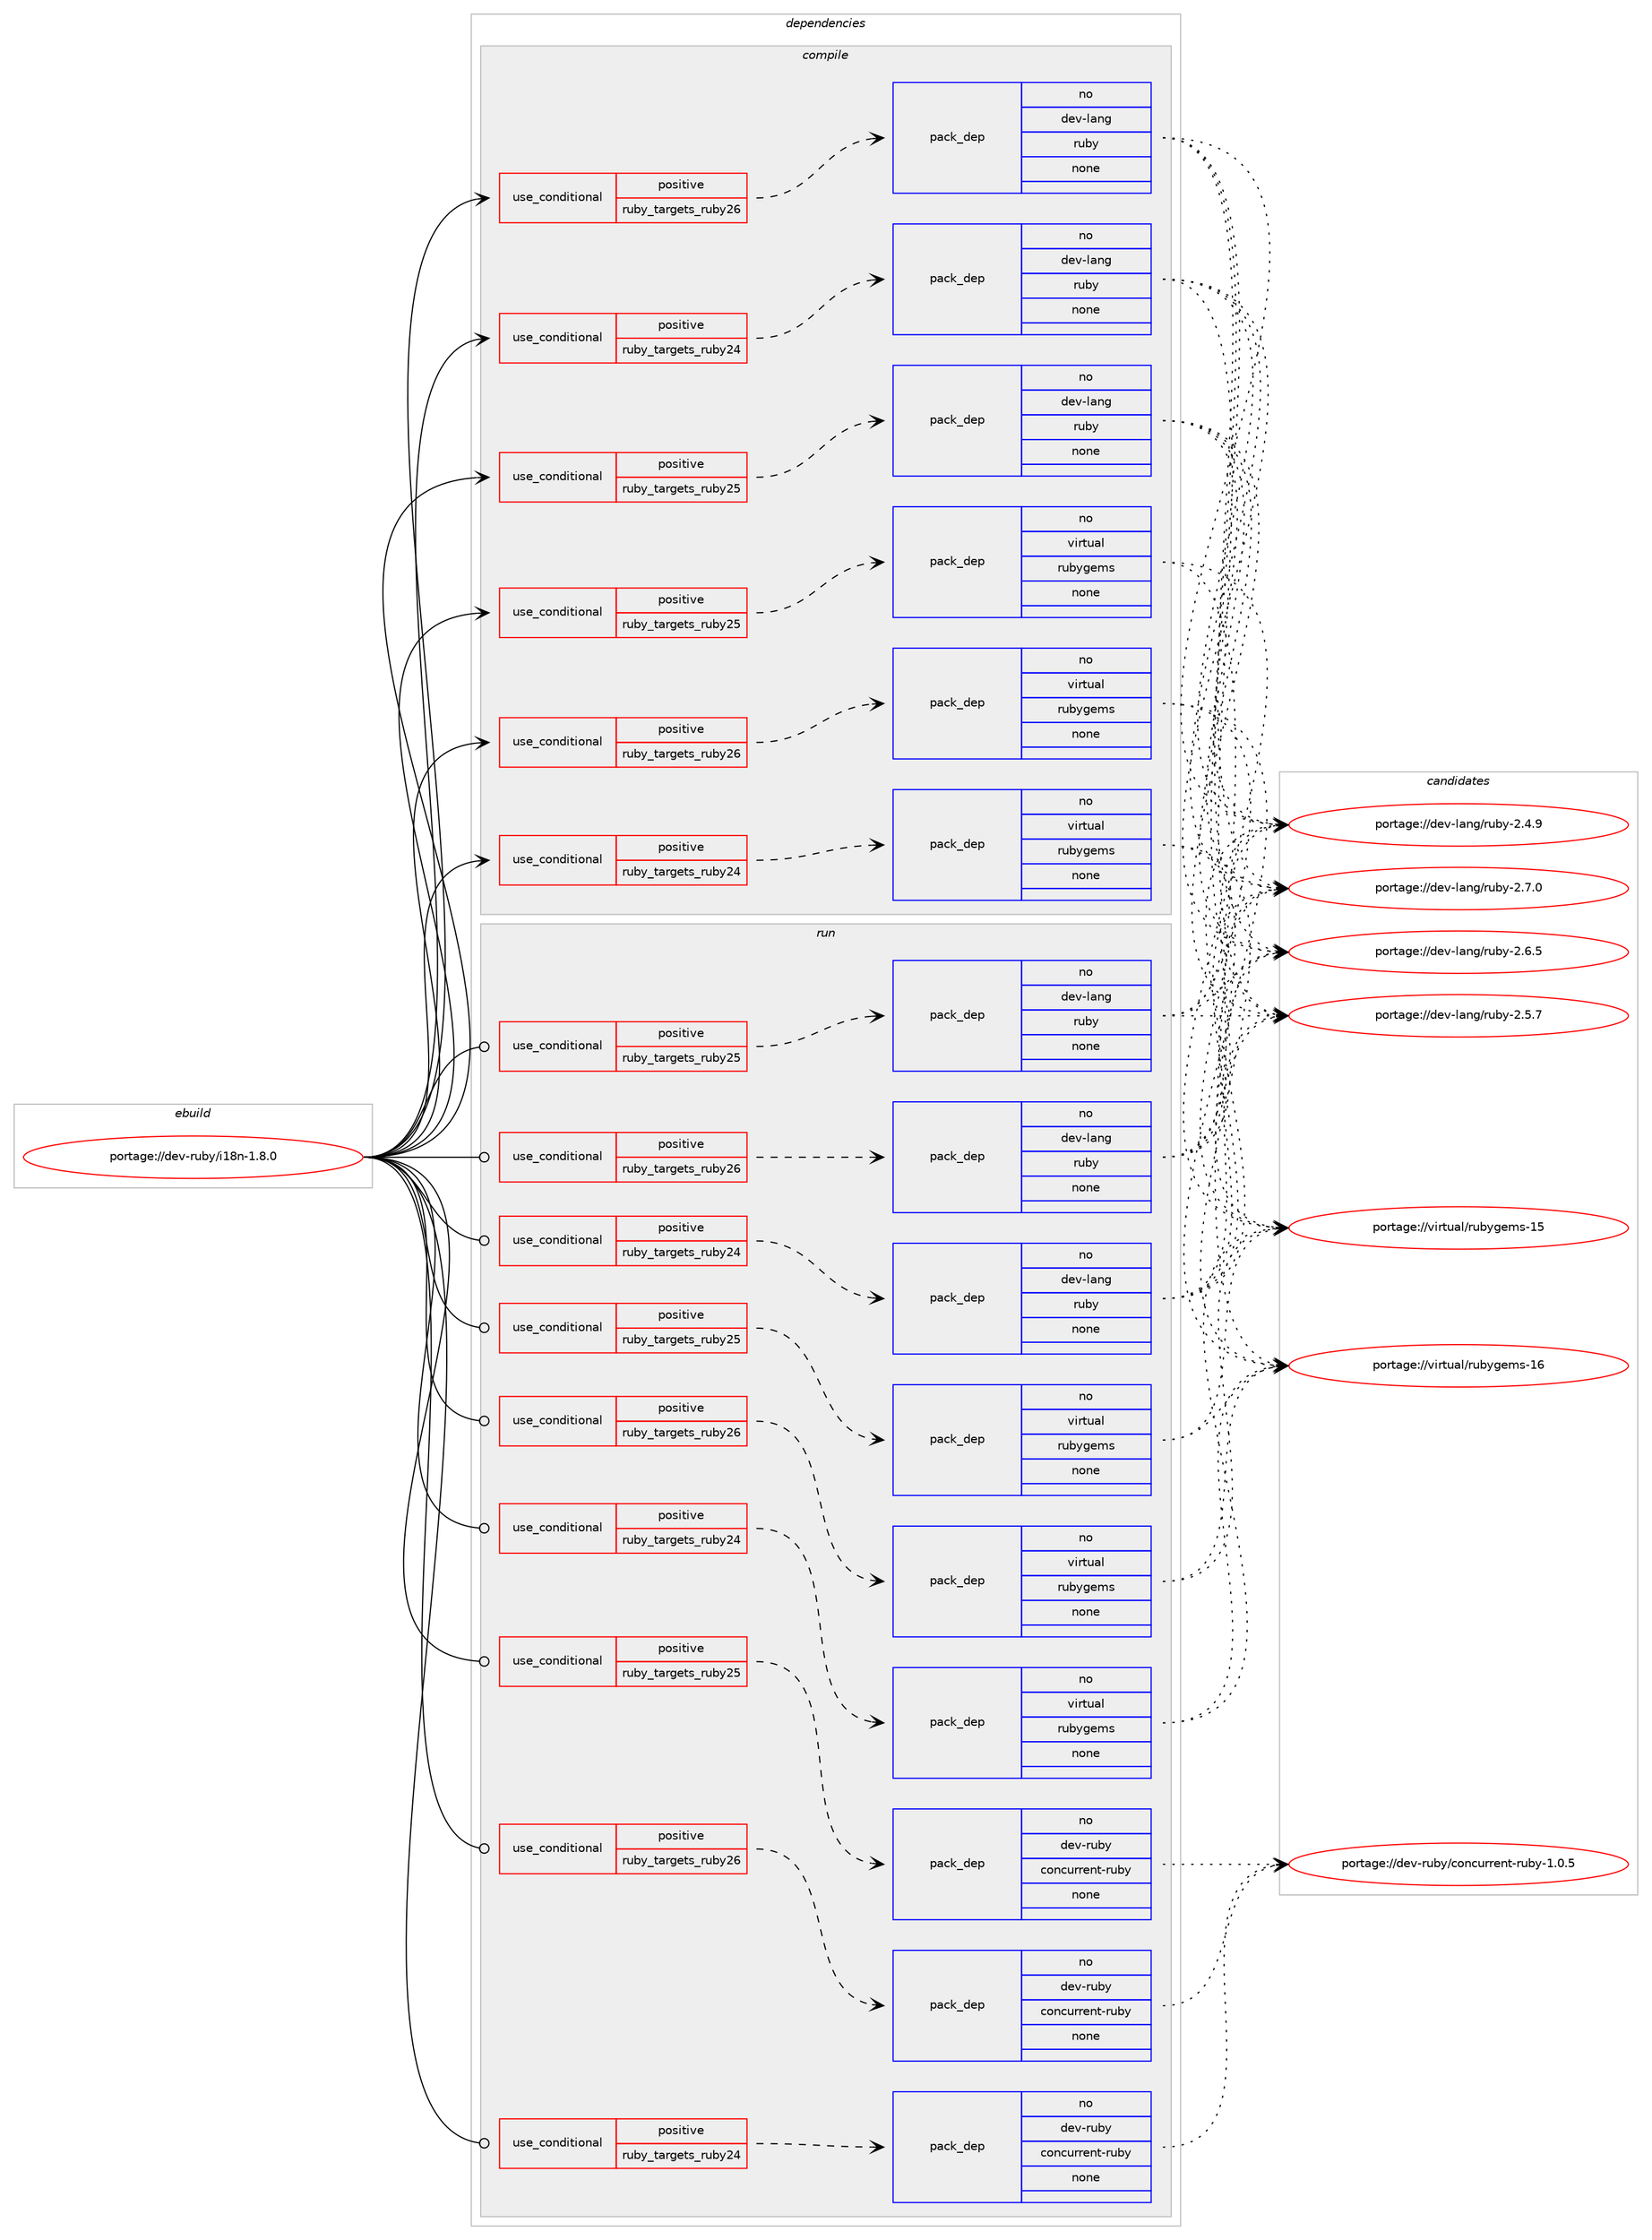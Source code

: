 digraph prolog {

# *************
# Graph options
# *************

newrank=true;
concentrate=true;
compound=true;
graph [rankdir=LR,fontname=Helvetica,fontsize=10,ranksep=1.5];#, ranksep=2.5, nodesep=0.2];
edge  [arrowhead=vee];
node  [fontname=Helvetica,fontsize=10];

# **********
# The ebuild
# **********

subgraph cluster_leftcol {
color=gray;
label=<<i>ebuild</i>>;
id [label="portage://dev-ruby/i18n-1.8.0", color=red, width=4, href="../dev-ruby/i18n-1.8.0.svg"];
}

# ****************
# The dependencies
# ****************

subgraph cluster_midcol {
color=gray;
label=<<i>dependencies</i>>;
subgraph cluster_compile {
fillcolor="#eeeeee";
style=filled;
label=<<i>compile</i>>;
subgraph cond84868 {
dependency351248 [label=<<TABLE BORDER="0" CELLBORDER="1" CELLSPACING="0" CELLPADDING="4"><TR><TD ROWSPAN="3" CELLPADDING="10">use_conditional</TD></TR><TR><TD>positive</TD></TR><TR><TD>ruby_targets_ruby24</TD></TR></TABLE>>, shape=none, color=red];
subgraph pack261573 {
dependency351249 [label=<<TABLE BORDER="0" CELLBORDER="1" CELLSPACING="0" CELLPADDING="4" WIDTH="220"><TR><TD ROWSPAN="6" CELLPADDING="30">pack_dep</TD></TR><TR><TD WIDTH="110">no</TD></TR><TR><TD>dev-lang</TD></TR><TR><TD>ruby</TD></TR><TR><TD>none</TD></TR><TR><TD></TD></TR></TABLE>>, shape=none, color=blue];
}
dependency351248:e -> dependency351249:w [weight=20,style="dashed",arrowhead="vee"];
}
id:e -> dependency351248:w [weight=20,style="solid",arrowhead="vee"];
subgraph cond84869 {
dependency351250 [label=<<TABLE BORDER="0" CELLBORDER="1" CELLSPACING="0" CELLPADDING="4"><TR><TD ROWSPAN="3" CELLPADDING="10">use_conditional</TD></TR><TR><TD>positive</TD></TR><TR><TD>ruby_targets_ruby24</TD></TR></TABLE>>, shape=none, color=red];
subgraph pack261574 {
dependency351251 [label=<<TABLE BORDER="0" CELLBORDER="1" CELLSPACING="0" CELLPADDING="4" WIDTH="220"><TR><TD ROWSPAN="6" CELLPADDING="30">pack_dep</TD></TR><TR><TD WIDTH="110">no</TD></TR><TR><TD>virtual</TD></TR><TR><TD>rubygems</TD></TR><TR><TD>none</TD></TR><TR><TD></TD></TR></TABLE>>, shape=none, color=blue];
}
dependency351250:e -> dependency351251:w [weight=20,style="dashed",arrowhead="vee"];
}
id:e -> dependency351250:w [weight=20,style="solid",arrowhead="vee"];
subgraph cond84870 {
dependency351252 [label=<<TABLE BORDER="0" CELLBORDER="1" CELLSPACING="0" CELLPADDING="4"><TR><TD ROWSPAN="3" CELLPADDING="10">use_conditional</TD></TR><TR><TD>positive</TD></TR><TR><TD>ruby_targets_ruby25</TD></TR></TABLE>>, shape=none, color=red];
subgraph pack261575 {
dependency351253 [label=<<TABLE BORDER="0" CELLBORDER="1" CELLSPACING="0" CELLPADDING="4" WIDTH="220"><TR><TD ROWSPAN="6" CELLPADDING="30">pack_dep</TD></TR><TR><TD WIDTH="110">no</TD></TR><TR><TD>dev-lang</TD></TR><TR><TD>ruby</TD></TR><TR><TD>none</TD></TR><TR><TD></TD></TR></TABLE>>, shape=none, color=blue];
}
dependency351252:e -> dependency351253:w [weight=20,style="dashed",arrowhead="vee"];
}
id:e -> dependency351252:w [weight=20,style="solid",arrowhead="vee"];
subgraph cond84871 {
dependency351254 [label=<<TABLE BORDER="0" CELLBORDER="1" CELLSPACING="0" CELLPADDING="4"><TR><TD ROWSPAN="3" CELLPADDING="10">use_conditional</TD></TR><TR><TD>positive</TD></TR><TR><TD>ruby_targets_ruby25</TD></TR></TABLE>>, shape=none, color=red];
subgraph pack261576 {
dependency351255 [label=<<TABLE BORDER="0" CELLBORDER="1" CELLSPACING="0" CELLPADDING="4" WIDTH="220"><TR><TD ROWSPAN="6" CELLPADDING="30">pack_dep</TD></TR><TR><TD WIDTH="110">no</TD></TR><TR><TD>virtual</TD></TR><TR><TD>rubygems</TD></TR><TR><TD>none</TD></TR><TR><TD></TD></TR></TABLE>>, shape=none, color=blue];
}
dependency351254:e -> dependency351255:w [weight=20,style="dashed",arrowhead="vee"];
}
id:e -> dependency351254:w [weight=20,style="solid",arrowhead="vee"];
subgraph cond84872 {
dependency351256 [label=<<TABLE BORDER="0" CELLBORDER="1" CELLSPACING="0" CELLPADDING="4"><TR><TD ROWSPAN="3" CELLPADDING="10">use_conditional</TD></TR><TR><TD>positive</TD></TR><TR><TD>ruby_targets_ruby26</TD></TR></TABLE>>, shape=none, color=red];
subgraph pack261577 {
dependency351257 [label=<<TABLE BORDER="0" CELLBORDER="1" CELLSPACING="0" CELLPADDING="4" WIDTH="220"><TR><TD ROWSPAN="6" CELLPADDING="30">pack_dep</TD></TR><TR><TD WIDTH="110">no</TD></TR><TR><TD>dev-lang</TD></TR><TR><TD>ruby</TD></TR><TR><TD>none</TD></TR><TR><TD></TD></TR></TABLE>>, shape=none, color=blue];
}
dependency351256:e -> dependency351257:w [weight=20,style="dashed",arrowhead="vee"];
}
id:e -> dependency351256:w [weight=20,style="solid",arrowhead="vee"];
subgraph cond84873 {
dependency351258 [label=<<TABLE BORDER="0" CELLBORDER="1" CELLSPACING="0" CELLPADDING="4"><TR><TD ROWSPAN="3" CELLPADDING="10">use_conditional</TD></TR><TR><TD>positive</TD></TR><TR><TD>ruby_targets_ruby26</TD></TR></TABLE>>, shape=none, color=red];
subgraph pack261578 {
dependency351259 [label=<<TABLE BORDER="0" CELLBORDER="1" CELLSPACING="0" CELLPADDING="4" WIDTH="220"><TR><TD ROWSPAN="6" CELLPADDING="30">pack_dep</TD></TR><TR><TD WIDTH="110">no</TD></TR><TR><TD>virtual</TD></TR><TR><TD>rubygems</TD></TR><TR><TD>none</TD></TR><TR><TD></TD></TR></TABLE>>, shape=none, color=blue];
}
dependency351258:e -> dependency351259:w [weight=20,style="dashed",arrowhead="vee"];
}
id:e -> dependency351258:w [weight=20,style="solid",arrowhead="vee"];
}
subgraph cluster_compileandrun {
fillcolor="#eeeeee";
style=filled;
label=<<i>compile and run</i>>;
}
subgraph cluster_run {
fillcolor="#eeeeee";
style=filled;
label=<<i>run</i>>;
subgraph cond84874 {
dependency351260 [label=<<TABLE BORDER="0" CELLBORDER="1" CELLSPACING="0" CELLPADDING="4"><TR><TD ROWSPAN="3" CELLPADDING="10">use_conditional</TD></TR><TR><TD>positive</TD></TR><TR><TD>ruby_targets_ruby24</TD></TR></TABLE>>, shape=none, color=red];
subgraph pack261579 {
dependency351261 [label=<<TABLE BORDER="0" CELLBORDER="1" CELLSPACING="0" CELLPADDING="4" WIDTH="220"><TR><TD ROWSPAN="6" CELLPADDING="30">pack_dep</TD></TR><TR><TD WIDTH="110">no</TD></TR><TR><TD>dev-lang</TD></TR><TR><TD>ruby</TD></TR><TR><TD>none</TD></TR><TR><TD></TD></TR></TABLE>>, shape=none, color=blue];
}
dependency351260:e -> dependency351261:w [weight=20,style="dashed",arrowhead="vee"];
}
id:e -> dependency351260:w [weight=20,style="solid",arrowhead="odot"];
subgraph cond84875 {
dependency351262 [label=<<TABLE BORDER="0" CELLBORDER="1" CELLSPACING="0" CELLPADDING="4"><TR><TD ROWSPAN="3" CELLPADDING="10">use_conditional</TD></TR><TR><TD>positive</TD></TR><TR><TD>ruby_targets_ruby24</TD></TR></TABLE>>, shape=none, color=red];
subgraph pack261580 {
dependency351263 [label=<<TABLE BORDER="0" CELLBORDER="1" CELLSPACING="0" CELLPADDING="4" WIDTH="220"><TR><TD ROWSPAN="6" CELLPADDING="30">pack_dep</TD></TR><TR><TD WIDTH="110">no</TD></TR><TR><TD>dev-ruby</TD></TR><TR><TD>concurrent-ruby</TD></TR><TR><TD>none</TD></TR><TR><TD></TD></TR></TABLE>>, shape=none, color=blue];
}
dependency351262:e -> dependency351263:w [weight=20,style="dashed",arrowhead="vee"];
}
id:e -> dependency351262:w [weight=20,style="solid",arrowhead="odot"];
subgraph cond84876 {
dependency351264 [label=<<TABLE BORDER="0" CELLBORDER="1" CELLSPACING="0" CELLPADDING="4"><TR><TD ROWSPAN="3" CELLPADDING="10">use_conditional</TD></TR><TR><TD>positive</TD></TR><TR><TD>ruby_targets_ruby24</TD></TR></TABLE>>, shape=none, color=red];
subgraph pack261581 {
dependency351265 [label=<<TABLE BORDER="0" CELLBORDER="1" CELLSPACING="0" CELLPADDING="4" WIDTH="220"><TR><TD ROWSPAN="6" CELLPADDING="30">pack_dep</TD></TR><TR><TD WIDTH="110">no</TD></TR><TR><TD>virtual</TD></TR><TR><TD>rubygems</TD></TR><TR><TD>none</TD></TR><TR><TD></TD></TR></TABLE>>, shape=none, color=blue];
}
dependency351264:e -> dependency351265:w [weight=20,style="dashed",arrowhead="vee"];
}
id:e -> dependency351264:w [weight=20,style="solid",arrowhead="odot"];
subgraph cond84877 {
dependency351266 [label=<<TABLE BORDER="0" CELLBORDER="1" CELLSPACING="0" CELLPADDING="4"><TR><TD ROWSPAN="3" CELLPADDING="10">use_conditional</TD></TR><TR><TD>positive</TD></TR><TR><TD>ruby_targets_ruby25</TD></TR></TABLE>>, shape=none, color=red];
subgraph pack261582 {
dependency351267 [label=<<TABLE BORDER="0" CELLBORDER="1" CELLSPACING="0" CELLPADDING="4" WIDTH="220"><TR><TD ROWSPAN="6" CELLPADDING="30">pack_dep</TD></TR><TR><TD WIDTH="110">no</TD></TR><TR><TD>dev-lang</TD></TR><TR><TD>ruby</TD></TR><TR><TD>none</TD></TR><TR><TD></TD></TR></TABLE>>, shape=none, color=blue];
}
dependency351266:e -> dependency351267:w [weight=20,style="dashed",arrowhead="vee"];
}
id:e -> dependency351266:w [weight=20,style="solid",arrowhead="odot"];
subgraph cond84878 {
dependency351268 [label=<<TABLE BORDER="0" CELLBORDER="1" CELLSPACING="0" CELLPADDING="4"><TR><TD ROWSPAN="3" CELLPADDING="10">use_conditional</TD></TR><TR><TD>positive</TD></TR><TR><TD>ruby_targets_ruby25</TD></TR></TABLE>>, shape=none, color=red];
subgraph pack261583 {
dependency351269 [label=<<TABLE BORDER="0" CELLBORDER="1" CELLSPACING="0" CELLPADDING="4" WIDTH="220"><TR><TD ROWSPAN="6" CELLPADDING="30">pack_dep</TD></TR><TR><TD WIDTH="110">no</TD></TR><TR><TD>dev-ruby</TD></TR><TR><TD>concurrent-ruby</TD></TR><TR><TD>none</TD></TR><TR><TD></TD></TR></TABLE>>, shape=none, color=blue];
}
dependency351268:e -> dependency351269:w [weight=20,style="dashed",arrowhead="vee"];
}
id:e -> dependency351268:w [weight=20,style="solid",arrowhead="odot"];
subgraph cond84879 {
dependency351270 [label=<<TABLE BORDER="0" CELLBORDER="1" CELLSPACING="0" CELLPADDING="4"><TR><TD ROWSPAN="3" CELLPADDING="10">use_conditional</TD></TR><TR><TD>positive</TD></TR><TR><TD>ruby_targets_ruby25</TD></TR></TABLE>>, shape=none, color=red];
subgraph pack261584 {
dependency351271 [label=<<TABLE BORDER="0" CELLBORDER="1" CELLSPACING="0" CELLPADDING="4" WIDTH="220"><TR><TD ROWSPAN="6" CELLPADDING="30">pack_dep</TD></TR><TR><TD WIDTH="110">no</TD></TR><TR><TD>virtual</TD></TR><TR><TD>rubygems</TD></TR><TR><TD>none</TD></TR><TR><TD></TD></TR></TABLE>>, shape=none, color=blue];
}
dependency351270:e -> dependency351271:w [weight=20,style="dashed",arrowhead="vee"];
}
id:e -> dependency351270:w [weight=20,style="solid",arrowhead="odot"];
subgraph cond84880 {
dependency351272 [label=<<TABLE BORDER="0" CELLBORDER="1" CELLSPACING="0" CELLPADDING="4"><TR><TD ROWSPAN="3" CELLPADDING="10">use_conditional</TD></TR><TR><TD>positive</TD></TR><TR><TD>ruby_targets_ruby26</TD></TR></TABLE>>, shape=none, color=red];
subgraph pack261585 {
dependency351273 [label=<<TABLE BORDER="0" CELLBORDER="1" CELLSPACING="0" CELLPADDING="4" WIDTH="220"><TR><TD ROWSPAN="6" CELLPADDING="30">pack_dep</TD></TR><TR><TD WIDTH="110">no</TD></TR><TR><TD>dev-lang</TD></TR><TR><TD>ruby</TD></TR><TR><TD>none</TD></TR><TR><TD></TD></TR></TABLE>>, shape=none, color=blue];
}
dependency351272:e -> dependency351273:w [weight=20,style="dashed",arrowhead="vee"];
}
id:e -> dependency351272:w [weight=20,style="solid",arrowhead="odot"];
subgraph cond84881 {
dependency351274 [label=<<TABLE BORDER="0" CELLBORDER="1" CELLSPACING="0" CELLPADDING="4"><TR><TD ROWSPAN="3" CELLPADDING="10">use_conditional</TD></TR><TR><TD>positive</TD></TR><TR><TD>ruby_targets_ruby26</TD></TR></TABLE>>, shape=none, color=red];
subgraph pack261586 {
dependency351275 [label=<<TABLE BORDER="0" CELLBORDER="1" CELLSPACING="0" CELLPADDING="4" WIDTH="220"><TR><TD ROWSPAN="6" CELLPADDING="30">pack_dep</TD></TR><TR><TD WIDTH="110">no</TD></TR><TR><TD>dev-ruby</TD></TR><TR><TD>concurrent-ruby</TD></TR><TR><TD>none</TD></TR><TR><TD></TD></TR></TABLE>>, shape=none, color=blue];
}
dependency351274:e -> dependency351275:w [weight=20,style="dashed",arrowhead="vee"];
}
id:e -> dependency351274:w [weight=20,style="solid",arrowhead="odot"];
subgraph cond84882 {
dependency351276 [label=<<TABLE BORDER="0" CELLBORDER="1" CELLSPACING="0" CELLPADDING="4"><TR><TD ROWSPAN="3" CELLPADDING="10">use_conditional</TD></TR><TR><TD>positive</TD></TR><TR><TD>ruby_targets_ruby26</TD></TR></TABLE>>, shape=none, color=red];
subgraph pack261587 {
dependency351277 [label=<<TABLE BORDER="0" CELLBORDER="1" CELLSPACING="0" CELLPADDING="4" WIDTH="220"><TR><TD ROWSPAN="6" CELLPADDING="30">pack_dep</TD></TR><TR><TD WIDTH="110">no</TD></TR><TR><TD>virtual</TD></TR><TR><TD>rubygems</TD></TR><TR><TD>none</TD></TR><TR><TD></TD></TR></TABLE>>, shape=none, color=blue];
}
dependency351276:e -> dependency351277:w [weight=20,style="dashed",arrowhead="vee"];
}
id:e -> dependency351276:w [weight=20,style="solid",arrowhead="odot"];
}
}

# **************
# The candidates
# **************

subgraph cluster_choices {
rank=same;
color=gray;
label=<<i>candidates</i>>;

subgraph choice261573 {
color=black;
nodesep=1;
choice10010111845108971101034711411798121455046554648 [label="portage://dev-lang/ruby-2.7.0", color=red, width=4,href="../dev-lang/ruby-2.7.0.svg"];
choice10010111845108971101034711411798121455046544653 [label="portage://dev-lang/ruby-2.6.5", color=red, width=4,href="../dev-lang/ruby-2.6.5.svg"];
choice10010111845108971101034711411798121455046534655 [label="portage://dev-lang/ruby-2.5.7", color=red, width=4,href="../dev-lang/ruby-2.5.7.svg"];
choice10010111845108971101034711411798121455046524657 [label="portage://dev-lang/ruby-2.4.9", color=red, width=4,href="../dev-lang/ruby-2.4.9.svg"];
dependency351249:e -> choice10010111845108971101034711411798121455046554648:w [style=dotted,weight="100"];
dependency351249:e -> choice10010111845108971101034711411798121455046544653:w [style=dotted,weight="100"];
dependency351249:e -> choice10010111845108971101034711411798121455046534655:w [style=dotted,weight="100"];
dependency351249:e -> choice10010111845108971101034711411798121455046524657:w [style=dotted,weight="100"];
}
subgraph choice261574 {
color=black;
nodesep=1;
choice118105114116117971084711411798121103101109115454954 [label="portage://virtual/rubygems-16", color=red, width=4,href="../virtual/rubygems-16.svg"];
choice118105114116117971084711411798121103101109115454953 [label="portage://virtual/rubygems-15", color=red, width=4,href="../virtual/rubygems-15.svg"];
dependency351251:e -> choice118105114116117971084711411798121103101109115454954:w [style=dotted,weight="100"];
dependency351251:e -> choice118105114116117971084711411798121103101109115454953:w [style=dotted,weight="100"];
}
subgraph choice261575 {
color=black;
nodesep=1;
choice10010111845108971101034711411798121455046554648 [label="portage://dev-lang/ruby-2.7.0", color=red, width=4,href="../dev-lang/ruby-2.7.0.svg"];
choice10010111845108971101034711411798121455046544653 [label="portage://dev-lang/ruby-2.6.5", color=red, width=4,href="../dev-lang/ruby-2.6.5.svg"];
choice10010111845108971101034711411798121455046534655 [label="portage://dev-lang/ruby-2.5.7", color=red, width=4,href="../dev-lang/ruby-2.5.7.svg"];
choice10010111845108971101034711411798121455046524657 [label="portage://dev-lang/ruby-2.4.9", color=red, width=4,href="../dev-lang/ruby-2.4.9.svg"];
dependency351253:e -> choice10010111845108971101034711411798121455046554648:w [style=dotted,weight="100"];
dependency351253:e -> choice10010111845108971101034711411798121455046544653:w [style=dotted,weight="100"];
dependency351253:e -> choice10010111845108971101034711411798121455046534655:w [style=dotted,weight="100"];
dependency351253:e -> choice10010111845108971101034711411798121455046524657:w [style=dotted,weight="100"];
}
subgraph choice261576 {
color=black;
nodesep=1;
choice118105114116117971084711411798121103101109115454954 [label="portage://virtual/rubygems-16", color=red, width=4,href="../virtual/rubygems-16.svg"];
choice118105114116117971084711411798121103101109115454953 [label="portage://virtual/rubygems-15", color=red, width=4,href="../virtual/rubygems-15.svg"];
dependency351255:e -> choice118105114116117971084711411798121103101109115454954:w [style=dotted,weight="100"];
dependency351255:e -> choice118105114116117971084711411798121103101109115454953:w [style=dotted,weight="100"];
}
subgraph choice261577 {
color=black;
nodesep=1;
choice10010111845108971101034711411798121455046554648 [label="portage://dev-lang/ruby-2.7.0", color=red, width=4,href="../dev-lang/ruby-2.7.0.svg"];
choice10010111845108971101034711411798121455046544653 [label="portage://dev-lang/ruby-2.6.5", color=red, width=4,href="../dev-lang/ruby-2.6.5.svg"];
choice10010111845108971101034711411798121455046534655 [label="portage://dev-lang/ruby-2.5.7", color=red, width=4,href="../dev-lang/ruby-2.5.7.svg"];
choice10010111845108971101034711411798121455046524657 [label="portage://dev-lang/ruby-2.4.9", color=red, width=4,href="../dev-lang/ruby-2.4.9.svg"];
dependency351257:e -> choice10010111845108971101034711411798121455046554648:w [style=dotted,weight="100"];
dependency351257:e -> choice10010111845108971101034711411798121455046544653:w [style=dotted,weight="100"];
dependency351257:e -> choice10010111845108971101034711411798121455046534655:w [style=dotted,weight="100"];
dependency351257:e -> choice10010111845108971101034711411798121455046524657:w [style=dotted,weight="100"];
}
subgraph choice261578 {
color=black;
nodesep=1;
choice118105114116117971084711411798121103101109115454954 [label="portage://virtual/rubygems-16", color=red, width=4,href="../virtual/rubygems-16.svg"];
choice118105114116117971084711411798121103101109115454953 [label="portage://virtual/rubygems-15", color=red, width=4,href="../virtual/rubygems-15.svg"];
dependency351259:e -> choice118105114116117971084711411798121103101109115454954:w [style=dotted,weight="100"];
dependency351259:e -> choice118105114116117971084711411798121103101109115454953:w [style=dotted,weight="100"];
}
subgraph choice261579 {
color=black;
nodesep=1;
choice10010111845108971101034711411798121455046554648 [label="portage://dev-lang/ruby-2.7.0", color=red, width=4,href="../dev-lang/ruby-2.7.0.svg"];
choice10010111845108971101034711411798121455046544653 [label="portage://dev-lang/ruby-2.6.5", color=red, width=4,href="../dev-lang/ruby-2.6.5.svg"];
choice10010111845108971101034711411798121455046534655 [label="portage://dev-lang/ruby-2.5.7", color=red, width=4,href="../dev-lang/ruby-2.5.7.svg"];
choice10010111845108971101034711411798121455046524657 [label="portage://dev-lang/ruby-2.4.9", color=red, width=4,href="../dev-lang/ruby-2.4.9.svg"];
dependency351261:e -> choice10010111845108971101034711411798121455046554648:w [style=dotted,weight="100"];
dependency351261:e -> choice10010111845108971101034711411798121455046544653:w [style=dotted,weight="100"];
dependency351261:e -> choice10010111845108971101034711411798121455046534655:w [style=dotted,weight="100"];
dependency351261:e -> choice10010111845108971101034711411798121455046524657:w [style=dotted,weight="100"];
}
subgraph choice261580 {
color=black;
nodesep=1;
choice10010111845114117981214799111110991171141141011101164511411798121454946484653 [label="portage://dev-ruby/concurrent-ruby-1.0.5", color=red, width=4,href="../dev-ruby/concurrent-ruby-1.0.5.svg"];
dependency351263:e -> choice10010111845114117981214799111110991171141141011101164511411798121454946484653:w [style=dotted,weight="100"];
}
subgraph choice261581 {
color=black;
nodesep=1;
choice118105114116117971084711411798121103101109115454954 [label="portage://virtual/rubygems-16", color=red, width=4,href="../virtual/rubygems-16.svg"];
choice118105114116117971084711411798121103101109115454953 [label="portage://virtual/rubygems-15", color=red, width=4,href="../virtual/rubygems-15.svg"];
dependency351265:e -> choice118105114116117971084711411798121103101109115454954:w [style=dotted,weight="100"];
dependency351265:e -> choice118105114116117971084711411798121103101109115454953:w [style=dotted,weight="100"];
}
subgraph choice261582 {
color=black;
nodesep=1;
choice10010111845108971101034711411798121455046554648 [label="portage://dev-lang/ruby-2.7.0", color=red, width=4,href="../dev-lang/ruby-2.7.0.svg"];
choice10010111845108971101034711411798121455046544653 [label="portage://dev-lang/ruby-2.6.5", color=red, width=4,href="../dev-lang/ruby-2.6.5.svg"];
choice10010111845108971101034711411798121455046534655 [label="portage://dev-lang/ruby-2.5.7", color=red, width=4,href="../dev-lang/ruby-2.5.7.svg"];
choice10010111845108971101034711411798121455046524657 [label="portage://dev-lang/ruby-2.4.9", color=red, width=4,href="../dev-lang/ruby-2.4.9.svg"];
dependency351267:e -> choice10010111845108971101034711411798121455046554648:w [style=dotted,weight="100"];
dependency351267:e -> choice10010111845108971101034711411798121455046544653:w [style=dotted,weight="100"];
dependency351267:e -> choice10010111845108971101034711411798121455046534655:w [style=dotted,weight="100"];
dependency351267:e -> choice10010111845108971101034711411798121455046524657:w [style=dotted,weight="100"];
}
subgraph choice261583 {
color=black;
nodesep=1;
choice10010111845114117981214799111110991171141141011101164511411798121454946484653 [label="portage://dev-ruby/concurrent-ruby-1.0.5", color=red, width=4,href="../dev-ruby/concurrent-ruby-1.0.5.svg"];
dependency351269:e -> choice10010111845114117981214799111110991171141141011101164511411798121454946484653:w [style=dotted,weight="100"];
}
subgraph choice261584 {
color=black;
nodesep=1;
choice118105114116117971084711411798121103101109115454954 [label="portage://virtual/rubygems-16", color=red, width=4,href="../virtual/rubygems-16.svg"];
choice118105114116117971084711411798121103101109115454953 [label="portage://virtual/rubygems-15", color=red, width=4,href="../virtual/rubygems-15.svg"];
dependency351271:e -> choice118105114116117971084711411798121103101109115454954:w [style=dotted,weight="100"];
dependency351271:e -> choice118105114116117971084711411798121103101109115454953:w [style=dotted,weight="100"];
}
subgraph choice261585 {
color=black;
nodesep=1;
choice10010111845108971101034711411798121455046554648 [label="portage://dev-lang/ruby-2.7.0", color=red, width=4,href="../dev-lang/ruby-2.7.0.svg"];
choice10010111845108971101034711411798121455046544653 [label="portage://dev-lang/ruby-2.6.5", color=red, width=4,href="../dev-lang/ruby-2.6.5.svg"];
choice10010111845108971101034711411798121455046534655 [label="portage://dev-lang/ruby-2.5.7", color=red, width=4,href="../dev-lang/ruby-2.5.7.svg"];
choice10010111845108971101034711411798121455046524657 [label="portage://dev-lang/ruby-2.4.9", color=red, width=4,href="../dev-lang/ruby-2.4.9.svg"];
dependency351273:e -> choice10010111845108971101034711411798121455046554648:w [style=dotted,weight="100"];
dependency351273:e -> choice10010111845108971101034711411798121455046544653:w [style=dotted,weight="100"];
dependency351273:e -> choice10010111845108971101034711411798121455046534655:w [style=dotted,weight="100"];
dependency351273:e -> choice10010111845108971101034711411798121455046524657:w [style=dotted,weight="100"];
}
subgraph choice261586 {
color=black;
nodesep=1;
choice10010111845114117981214799111110991171141141011101164511411798121454946484653 [label="portage://dev-ruby/concurrent-ruby-1.0.5", color=red, width=4,href="../dev-ruby/concurrent-ruby-1.0.5.svg"];
dependency351275:e -> choice10010111845114117981214799111110991171141141011101164511411798121454946484653:w [style=dotted,weight="100"];
}
subgraph choice261587 {
color=black;
nodesep=1;
choice118105114116117971084711411798121103101109115454954 [label="portage://virtual/rubygems-16", color=red, width=4,href="../virtual/rubygems-16.svg"];
choice118105114116117971084711411798121103101109115454953 [label="portage://virtual/rubygems-15", color=red, width=4,href="../virtual/rubygems-15.svg"];
dependency351277:e -> choice118105114116117971084711411798121103101109115454954:w [style=dotted,weight="100"];
dependency351277:e -> choice118105114116117971084711411798121103101109115454953:w [style=dotted,weight="100"];
}
}

}
